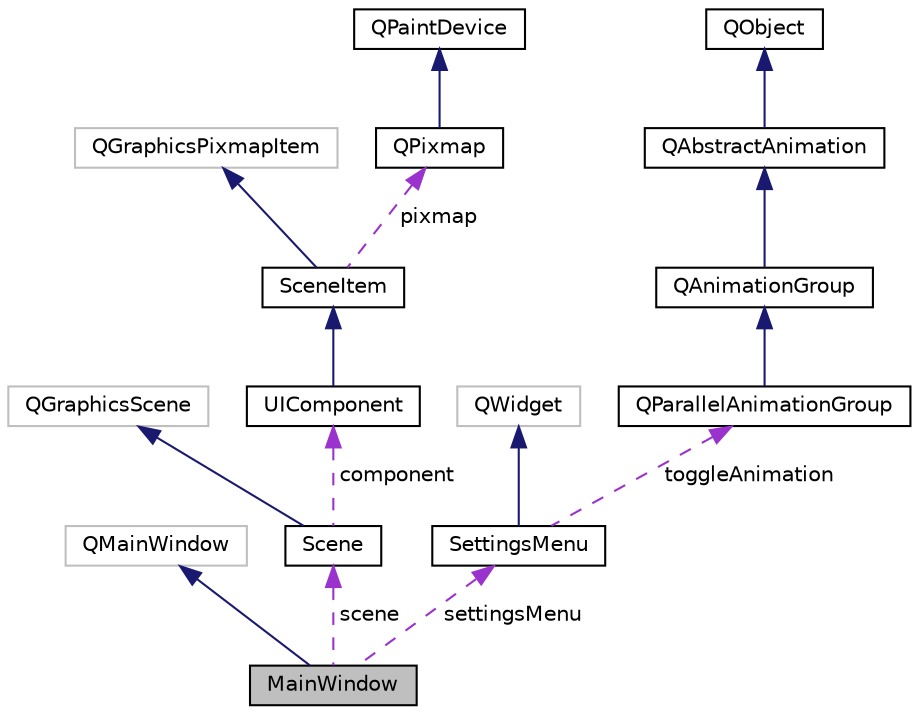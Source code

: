 digraph "MainWindow"
{
 // LATEX_PDF_SIZE
  edge [fontname="Helvetica",fontsize="10",labelfontname="Helvetica",labelfontsize="10"];
  node [fontname="Helvetica",fontsize="10",shape=record];
  Node1 [label="MainWindow",height=0.2,width=0.4,color="black", fillcolor="grey75", style="filled", fontcolor="black",tooltip="The main window class that is the GUI for the user on startup."];
  Node2 -> Node1 [dir="back",color="midnightblue",fontsize="10",style="solid",fontname="Helvetica"];
  Node2 [label="QMainWindow",height=0.2,width=0.4,color="grey75", fillcolor="white", style="filled",tooltip=" "];
  Node3 -> Node1 [dir="back",color="darkorchid3",fontsize="10",style="dashed",label=" scene" ,fontname="Helvetica"];
  Node3 [label="Scene",height=0.2,width=0.4,color="black", fillcolor="white", style="filled",URL="$classScene.html",tooltip="The scene class is a QGraphicsScene derivitive that holds the components in the circuit."];
  Node4 -> Node3 [dir="back",color="midnightblue",fontsize="10",style="solid",fontname="Helvetica"];
  Node4 [label="QGraphicsScene",height=0.2,width=0.4,color="grey75", fillcolor="white", style="filled",tooltip=" "];
  Node5 -> Node3 [dir="back",color="darkorchid3",fontsize="10",style="dashed",label=" component" ,fontname="Helvetica"];
  Node5 [label="UIComponent",height=0.2,width=0.4,color="black", fillcolor="white", style="filled",URL="$classUIComponent.html",tooltip="SceneItem derivative that has information about generic component info such as nodes and arrow connec..."];
  Node6 -> Node5 [dir="back",color="midnightblue",fontsize="10",style="solid",fontname="Helvetica"];
  Node6 [label="SceneItem",height=0.2,width=0.4,color="black", fillcolor="white", style="filled",URL="$classSceneItem.html",tooltip="An image on the Scene."];
  Node7 -> Node6 [dir="back",color="midnightblue",fontsize="10",style="solid",fontname="Helvetica"];
  Node7 [label="QGraphicsPixmapItem",height=0.2,width=0.4,color="grey75", fillcolor="white", style="filled",tooltip=" "];
  Node8 -> Node6 [dir="back",color="darkorchid3",fontsize="10",style="dashed",label=" pixmap" ,fontname="Helvetica"];
  Node8 [label="QPixmap",height=0.2,width=0.4,color="black", fillcolor="white", style="filled",URL="/mnt/files/scripts/CircuitTester/docs/tagfiles/qtgui.tags$qpixmap.html",tooltip=" "];
  Node9 -> Node8 [dir="back",color="midnightblue",fontsize="10",style="solid",fontname="Helvetica"];
  Node9 [label="QPaintDevice",height=0.2,width=0.4,color="black", fillcolor="white", style="filled",URL="/mnt/files/scripts/CircuitTester/docs/tagfiles/qtgui.tags$qpaintdevice.html",tooltip=" "];
  Node10 -> Node1 [dir="back",color="darkorchid3",fontsize="10",style="dashed",label=" settingsMenu" ,fontname="Helvetica"];
  Node10 [label="SettingsMenu",height=0.2,width=0.4,color="black", fillcolor="white", style="filled",URL="$classSettingsMenu.html",tooltip="Settings menu that dynamically expands and contracts."];
  Node11 -> Node10 [dir="back",color="midnightblue",fontsize="10",style="solid",fontname="Helvetica"];
  Node11 [label="QWidget",height=0.2,width=0.4,color="grey75", fillcolor="white", style="filled",tooltip=" "];
  Node12 -> Node10 [dir="back",color="darkorchid3",fontsize="10",style="dashed",label=" toggleAnimation" ,fontname="Helvetica"];
  Node12 [label="QParallelAnimationGroup",height=0.2,width=0.4,color="black", fillcolor="white", style="filled",URL="/mnt/files/scripts/CircuitTester/docs/tagfiles/qtcore.tags$qparallelanimationgroup.html",tooltip=" "];
  Node13 -> Node12 [dir="back",color="midnightblue",fontsize="10",style="solid",fontname="Helvetica"];
  Node13 [label="QAnimationGroup",height=0.2,width=0.4,color="black", fillcolor="white", style="filled",URL="/mnt/files/scripts/CircuitTester/docs/tagfiles/qtcore.tags$qanimationgroup.html",tooltip=" "];
  Node14 -> Node13 [dir="back",color="midnightblue",fontsize="10",style="solid",fontname="Helvetica"];
  Node14 [label="QAbstractAnimation",height=0.2,width=0.4,color="black", fillcolor="white", style="filled",URL="/mnt/files/scripts/CircuitTester/docs/tagfiles/qtcore.tags$qabstractanimation.html",tooltip=" "];
  Node15 -> Node14 [dir="back",color="midnightblue",fontsize="10",style="solid",fontname="Helvetica"];
  Node15 [label="QObject",height=0.2,width=0.4,color="black", fillcolor="white", style="filled",URL="/mnt/files/scripts/CircuitTester/docs/tagfiles/qtcore.tags$qobject.html",tooltip=" "];
}
